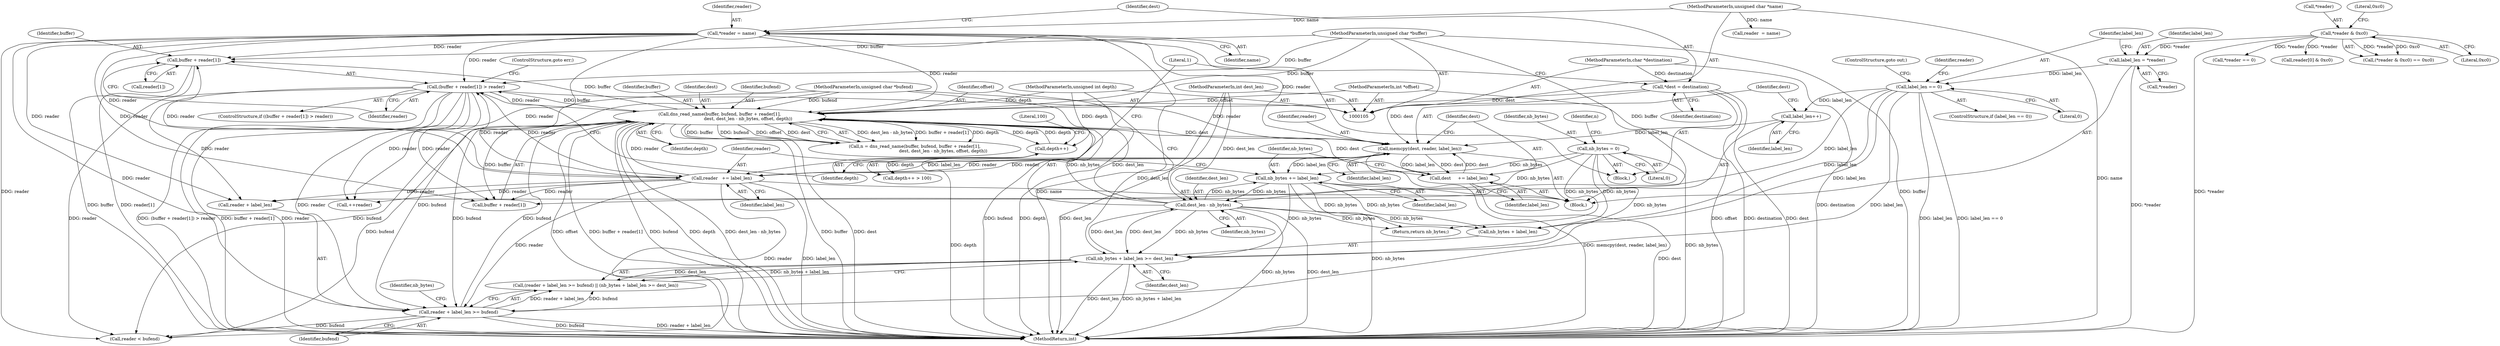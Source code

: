 digraph "0_haproxy_58df5aea0a0c926b2238f65908f5e9f83d1cca25@pointer" {
"1000144" [label="(Call,buffer + reader[1])"];
"1000159" [label="(Call,dns_read_name(buffer, bufend, buffer + reader[1],\n                                         dest, dest_len - nb_bytes, offset, depth))"];
"1000106" [label="(MethodParameterIn,unsigned char *buffer)"];
"1000168" [label="(Call,dest_len - nb_bytes)"];
"1000194" [label="(Call,nb_bytes + label_len >= dest_len)"];
"1000209" [label="(Call,nb_bytes += label_len)"];
"1000202" [label="(Call,memcpy(dest, reader, label_len))"];
"1000206" [label="(Call,dest     += label_len)"];
"1000128" [label="(Call,*dest = destination)"];
"1000109" [label="(MethodParameterIn,char *destination)"];
"1000143" [label="(Call,(buffer + reader[1]) > reader)"];
"1000124" [label="(Call,*reader = name)"];
"1000108" [label="(MethodParameterIn,unsigned char *name)"];
"1000212" [label="(Call,reader   += label_len)"];
"1000200" [label="(Call,label_len++)"];
"1000183" [label="(Call,label_len == 0)"];
"1000178" [label="(Call,label_len = *reader)"];
"1000136" [label="(Call,*reader & 0xc0)"];
"1000115" [label="(Call,nb_bytes = 0)"];
"1000110" [label="(MethodParameterIn,int dest_len)"];
"1000153" [label="(Call,depth++)"];
"1000112" [label="(MethodParameterIn,unsigned int depth)"];
"1000189" [label="(Call,reader + label_len >= bufend)"];
"1000107" [label="(MethodParameterIn,unsigned char *bufend)"];
"1000111" [label="(MethodParameterIn,int *offset)"];
"1000195" [label="(Call,nb_bytes + label_len)"];
"1000204" [label="(Identifier,reader)"];
"1000110" [label="(MethodParameterIn,int dest_len)"];
"1000172" [label="(Identifier,depth)"];
"1000113" [label="(Block,)"];
"1000178" [label="(Call,label_len = *reader)"];
"1000132" [label="(Literal,1)"];
"1000130" [label="(Identifier,destination)"];
"1000180" [label="(Call,*reader)"];
"1000162" [label="(Call,buffer + reader[1])"];
"1000196" [label="(Identifier,nb_bytes)"];
"1000194" [label="(Call,nb_bytes + label_len >= dest_len)"];
"1000116" [label="(Identifier,nb_bytes)"];
"1000198" [label="(Identifier,dest_len)"];
"1000137" [label="(Call,*reader)"];
"1000260" [label="(Return,return nb_bytes;)"];
"1000150" [label="(ControlStructure,goto err;)"];
"1000212" [label="(Call,reader   += label_len)"];
"1000188" [label="(Call,(reader + label_len >= bufend) || (nb_bytes + label_len >= dest_len))"];
"1000224" [label="(Call,reader < bufend)"];
"1000154" [label="(Identifier,depth)"];
"1000182" [label="(ControlStructure,if (label_len == 0))"];
"1000152" [label="(Call,depth++ > 100)"];
"1000207" [label="(Identifier,dest)"];
"1000193" [label="(Identifier,bufend)"];
"1000126" [label="(Identifier,name)"];
"1000216" [label="(Call,reader  = name)"];
"1000107" [label="(MethodParameterIn,unsigned char *bufend)"];
"1000145" [label="(Identifier,buffer)"];
"1000106" [label="(MethodParameterIn,unsigned char *buffer)"];
"1000146" [label="(Call,reader[1])"];
"1000168" [label="(Call,dest_len - nb_bytes)"];
"1000115" [label="(Call,nb_bytes = 0)"];
"1000161" [label="(Identifier,bufend)"];
"1000111" [label="(MethodParameterIn,int *offset)"];
"1000133" [label="(Block,)"];
"1000149" [label="(Identifier,reader)"];
"1000139" [label="(Literal,0xc0)"];
"1000155" [label="(Literal,100)"];
"1000108" [label="(MethodParameterIn,unsigned char *name)"];
"1000203" [label="(Identifier,dest)"];
"1000125" [label="(Identifier,reader)"];
"1000191" [label="(Identifier,reader)"];
"1000206" [label="(Call,dest     += label_len)"];
"1000153" [label="(Call,depth++)"];
"1000230" [label="(Call,reader[0] & 0xc0)"];
"1000124" [label="(Call,*reader = name)"];
"1000112" [label="(MethodParameterIn,unsigned int depth)"];
"1000140" [label="(Literal,0xc0)"];
"1000171" [label="(Identifier,offset)"];
"1000129" [label="(Identifier,dest)"];
"1000135" [label="(Call,(*reader & 0xc0) == 0xc0)"];
"1000209" [label="(Call,nb_bytes += label_len)"];
"1000200" [label="(Call,label_len++)"];
"1000214" [label="(Identifier,label_len)"];
"1000136" [label="(Call,*reader & 0xc0)"];
"1000144" [label="(Call,buffer + reader[1])"];
"1000120" [label="(Identifier,n)"];
"1000184" [label="(Identifier,label_len)"];
"1000244" [label="(Call,*reader == 0)"];
"1000117" [label="(Literal,0)"];
"1000143" [label="(Call,(buffer + reader[1]) > reader)"];
"1000170" [label="(Identifier,nb_bytes)"];
"1000186" [label="(ControlStructure,goto out;)"];
"1000128" [label="(Call,*dest = destination)"];
"1000190" [label="(Call,reader + label_len)"];
"1000258" [label="(Call,++reader)"];
"1000160" [label="(Identifier,buffer)"];
"1000208" [label="(Identifier,label_len)"];
"1000185" [label="(Literal,0)"];
"1000157" [label="(Call,n = dns_read_name(buffer, bufend, buffer + reader[1],\n                                         dest, dest_len - nb_bytes, offset, depth))"];
"1000211" [label="(Identifier,label_len)"];
"1000179" [label="(Identifier,label_len)"];
"1000183" [label="(Call,label_len == 0)"];
"1000201" [label="(Identifier,label_len)"];
"1000265" [label="(MethodReturn,int)"];
"1000202" [label="(Call,memcpy(dest, reader, label_len))"];
"1000169" [label="(Identifier,dest_len)"];
"1000205" [label="(Identifier,label_len)"];
"1000210" [label="(Identifier,nb_bytes)"];
"1000159" [label="(Call,dns_read_name(buffer, bufend, buffer + reader[1],\n                                         dest, dest_len - nb_bytes, offset, depth))"];
"1000142" [label="(ControlStructure,if ((buffer + reader[1]) > reader))"];
"1000213" [label="(Identifier,reader)"];
"1000109" [label="(MethodParameterIn,char *destination)"];
"1000189" [label="(Call,reader + label_len >= bufend)"];
"1000167" [label="(Identifier,dest)"];
"1000144" -> "1000143"  [label="AST: "];
"1000144" -> "1000146"  [label="CFG: "];
"1000145" -> "1000144"  [label="AST: "];
"1000146" -> "1000144"  [label="AST: "];
"1000149" -> "1000144"  [label="CFG: "];
"1000144" -> "1000265"  [label="DDG: buffer"];
"1000144" -> "1000265"  [label="DDG: reader[1]"];
"1000159" -> "1000144"  [label="DDG: buffer"];
"1000106" -> "1000144"  [label="DDG: buffer"];
"1000124" -> "1000144"  [label="DDG: reader"];
"1000212" -> "1000144"  [label="DDG: reader"];
"1000159" -> "1000157"  [label="AST: "];
"1000159" -> "1000172"  [label="CFG: "];
"1000160" -> "1000159"  [label="AST: "];
"1000161" -> "1000159"  [label="AST: "];
"1000162" -> "1000159"  [label="AST: "];
"1000167" -> "1000159"  [label="AST: "];
"1000168" -> "1000159"  [label="AST: "];
"1000171" -> "1000159"  [label="AST: "];
"1000172" -> "1000159"  [label="AST: "];
"1000157" -> "1000159"  [label="CFG: "];
"1000159" -> "1000265"  [label="DDG: dest_len - nb_bytes"];
"1000159" -> "1000265"  [label="DDG: depth"];
"1000159" -> "1000265"  [label="DDG: buffer"];
"1000159" -> "1000265"  [label="DDG: dest"];
"1000159" -> "1000265"  [label="DDG: offset"];
"1000159" -> "1000265"  [label="DDG: buffer + reader[1]"];
"1000159" -> "1000265"  [label="DDG: bufend"];
"1000159" -> "1000143"  [label="DDG: buffer"];
"1000159" -> "1000153"  [label="DDG: depth"];
"1000159" -> "1000157"  [label="DDG: dest_len - nb_bytes"];
"1000159" -> "1000157"  [label="DDG: buffer + reader[1]"];
"1000159" -> "1000157"  [label="DDG: depth"];
"1000159" -> "1000157"  [label="DDG: buffer"];
"1000159" -> "1000157"  [label="DDG: bufend"];
"1000159" -> "1000157"  [label="DDG: offset"];
"1000159" -> "1000157"  [label="DDG: dest"];
"1000106" -> "1000159"  [label="DDG: buffer"];
"1000168" -> "1000159"  [label="DDG: dest_len"];
"1000168" -> "1000159"  [label="DDG: nb_bytes"];
"1000143" -> "1000159"  [label="DDG: reader"];
"1000124" -> "1000159"  [label="DDG: reader"];
"1000212" -> "1000159"  [label="DDG: reader"];
"1000153" -> "1000159"  [label="DDG: depth"];
"1000112" -> "1000159"  [label="DDG: depth"];
"1000189" -> "1000159"  [label="DDG: bufend"];
"1000107" -> "1000159"  [label="DDG: bufend"];
"1000111" -> "1000159"  [label="DDG: offset"];
"1000128" -> "1000159"  [label="DDG: dest"];
"1000206" -> "1000159"  [label="DDG: dest"];
"1000159" -> "1000162"  [label="DDG: buffer"];
"1000159" -> "1000189"  [label="DDG: bufend"];
"1000159" -> "1000202"  [label="DDG: dest"];
"1000159" -> "1000224"  [label="DDG: bufend"];
"1000106" -> "1000105"  [label="AST: "];
"1000106" -> "1000265"  [label="DDG: buffer"];
"1000106" -> "1000143"  [label="DDG: buffer"];
"1000106" -> "1000162"  [label="DDG: buffer"];
"1000168" -> "1000170"  [label="CFG: "];
"1000169" -> "1000168"  [label="AST: "];
"1000170" -> "1000168"  [label="AST: "];
"1000171" -> "1000168"  [label="CFG: "];
"1000168" -> "1000265"  [label="DDG: dest_len"];
"1000168" -> "1000265"  [label="DDG: nb_bytes"];
"1000194" -> "1000168"  [label="DDG: dest_len"];
"1000110" -> "1000168"  [label="DDG: dest_len"];
"1000209" -> "1000168"  [label="DDG: nb_bytes"];
"1000115" -> "1000168"  [label="DDG: nb_bytes"];
"1000168" -> "1000194"  [label="DDG: nb_bytes"];
"1000168" -> "1000194"  [label="DDG: dest_len"];
"1000168" -> "1000195"  [label="DDG: nb_bytes"];
"1000168" -> "1000209"  [label="DDG: nb_bytes"];
"1000168" -> "1000260"  [label="DDG: nb_bytes"];
"1000194" -> "1000188"  [label="AST: "];
"1000194" -> "1000198"  [label="CFG: "];
"1000195" -> "1000194"  [label="AST: "];
"1000198" -> "1000194"  [label="AST: "];
"1000188" -> "1000194"  [label="CFG: "];
"1000194" -> "1000265"  [label="DDG: nb_bytes + label_len"];
"1000194" -> "1000265"  [label="DDG: dest_len"];
"1000194" -> "1000188"  [label="DDG: nb_bytes + label_len"];
"1000194" -> "1000188"  [label="DDG: dest_len"];
"1000209" -> "1000194"  [label="DDG: nb_bytes"];
"1000115" -> "1000194"  [label="DDG: nb_bytes"];
"1000183" -> "1000194"  [label="DDG: label_len"];
"1000110" -> "1000194"  [label="DDG: dest_len"];
"1000209" -> "1000133"  [label="AST: "];
"1000209" -> "1000211"  [label="CFG: "];
"1000210" -> "1000209"  [label="AST: "];
"1000211" -> "1000209"  [label="AST: "];
"1000213" -> "1000209"  [label="CFG: "];
"1000209" -> "1000265"  [label="DDG: nb_bytes"];
"1000209" -> "1000195"  [label="DDG: nb_bytes"];
"1000202" -> "1000209"  [label="DDG: label_len"];
"1000115" -> "1000209"  [label="DDG: nb_bytes"];
"1000209" -> "1000260"  [label="DDG: nb_bytes"];
"1000202" -> "1000133"  [label="AST: "];
"1000202" -> "1000205"  [label="CFG: "];
"1000203" -> "1000202"  [label="AST: "];
"1000204" -> "1000202"  [label="AST: "];
"1000205" -> "1000202"  [label="AST: "];
"1000207" -> "1000202"  [label="CFG: "];
"1000202" -> "1000265"  [label="DDG: memcpy(dest, reader, label_len)"];
"1000206" -> "1000202"  [label="DDG: dest"];
"1000128" -> "1000202"  [label="DDG: dest"];
"1000143" -> "1000202"  [label="DDG: reader"];
"1000124" -> "1000202"  [label="DDG: reader"];
"1000212" -> "1000202"  [label="DDG: reader"];
"1000200" -> "1000202"  [label="DDG: label_len"];
"1000202" -> "1000206"  [label="DDG: label_len"];
"1000202" -> "1000206"  [label="DDG: dest"];
"1000202" -> "1000212"  [label="DDG: label_len"];
"1000202" -> "1000212"  [label="DDG: reader"];
"1000206" -> "1000133"  [label="AST: "];
"1000206" -> "1000208"  [label="CFG: "];
"1000207" -> "1000206"  [label="AST: "];
"1000208" -> "1000206"  [label="AST: "];
"1000210" -> "1000206"  [label="CFG: "];
"1000206" -> "1000265"  [label="DDG: dest"];
"1000128" -> "1000113"  [label="AST: "];
"1000128" -> "1000130"  [label="CFG: "];
"1000129" -> "1000128"  [label="AST: "];
"1000130" -> "1000128"  [label="AST: "];
"1000132" -> "1000128"  [label="CFG: "];
"1000128" -> "1000265"  [label="DDG: destination"];
"1000128" -> "1000265"  [label="DDG: dest"];
"1000109" -> "1000128"  [label="DDG: destination"];
"1000109" -> "1000105"  [label="AST: "];
"1000109" -> "1000265"  [label="DDG: destination"];
"1000143" -> "1000142"  [label="AST: "];
"1000143" -> "1000149"  [label="CFG: "];
"1000149" -> "1000143"  [label="AST: "];
"1000150" -> "1000143"  [label="CFG: "];
"1000154" -> "1000143"  [label="CFG: "];
"1000143" -> "1000265"  [label="DDG: buffer + reader[1]"];
"1000143" -> "1000265"  [label="DDG: reader"];
"1000143" -> "1000265"  [label="DDG: (buffer + reader[1]) > reader"];
"1000124" -> "1000143"  [label="DDG: reader"];
"1000212" -> "1000143"  [label="DDG: reader"];
"1000143" -> "1000162"  [label="DDG: reader"];
"1000143" -> "1000189"  [label="DDG: reader"];
"1000143" -> "1000190"  [label="DDG: reader"];
"1000143" -> "1000212"  [label="DDG: reader"];
"1000143" -> "1000224"  [label="DDG: reader"];
"1000143" -> "1000258"  [label="DDG: reader"];
"1000124" -> "1000113"  [label="AST: "];
"1000124" -> "1000126"  [label="CFG: "];
"1000125" -> "1000124"  [label="AST: "];
"1000126" -> "1000124"  [label="AST: "];
"1000129" -> "1000124"  [label="CFG: "];
"1000124" -> "1000265"  [label="DDG: name"];
"1000108" -> "1000124"  [label="DDG: name"];
"1000124" -> "1000162"  [label="DDG: reader"];
"1000124" -> "1000189"  [label="DDG: reader"];
"1000124" -> "1000190"  [label="DDG: reader"];
"1000124" -> "1000212"  [label="DDG: reader"];
"1000124" -> "1000224"  [label="DDG: reader"];
"1000124" -> "1000258"  [label="DDG: reader"];
"1000108" -> "1000105"  [label="AST: "];
"1000108" -> "1000265"  [label="DDG: name"];
"1000108" -> "1000216"  [label="DDG: name"];
"1000212" -> "1000133"  [label="AST: "];
"1000212" -> "1000214"  [label="CFG: "];
"1000213" -> "1000212"  [label="AST: "];
"1000214" -> "1000212"  [label="AST: "];
"1000132" -> "1000212"  [label="CFG: "];
"1000212" -> "1000265"  [label="DDG: label_len"];
"1000212" -> "1000162"  [label="DDG: reader"];
"1000212" -> "1000189"  [label="DDG: reader"];
"1000212" -> "1000190"  [label="DDG: reader"];
"1000212" -> "1000224"  [label="DDG: reader"];
"1000212" -> "1000258"  [label="DDG: reader"];
"1000200" -> "1000133"  [label="AST: "];
"1000200" -> "1000201"  [label="CFG: "];
"1000201" -> "1000200"  [label="AST: "];
"1000203" -> "1000200"  [label="CFG: "];
"1000183" -> "1000200"  [label="DDG: label_len"];
"1000183" -> "1000182"  [label="AST: "];
"1000183" -> "1000185"  [label="CFG: "];
"1000184" -> "1000183"  [label="AST: "];
"1000185" -> "1000183"  [label="AST: "];
"1000186" -> "1000183"  [label="CFG: "];
"1000191" -> "1000183"  [label="CFG: "];
"1000183" -> "1000265"  [label="DDG: label_len"];
"1000183" -> "1000265"  [label="DDG: label_len == 0"];
"1000178" -> "1000183"  [label="DDG: label_len"];
"1000183" -> "1000189"  [label="DDG: label_len"];
"1000183" -> "1000190"  [label="DDG: label_len"];
"1000183" -> "1000195"  [label="DDG: label_len"];
"1000178" -> "1000133"  [label="AST: "];
"1000178" -> "1000180"  [label="CFG: "];
"1000179" -> "1000178"  [label="AST: "];
"1000180" -> "1000178"  [label="AST: "];
"1000184" -> "1000178"  [label="CFG: "];
"1000178" -> "1000265"  [label="DDG: *reader"];
"1000136" -> "1000178"  [label="DDG: *reader"];
"1000136" -> "1000135"  [label="AST: "];
"1000136" -> "1000139"  [label="CFG: "];
"1000137" -> "1000136"  [label="AST: "];
"1000139" -> "1000136"  [label="AST: "];
"1000140" -> "1000136"  [label="CFG: "];
"1000136" -> "1000265"  [label="DDG: *reader"];
"1000136" -> "1000135"  [label="DDG: *reader"];
"1000136" -> "1000135"  [label="DDG: 0xc0"];
"1000136" -> "1000230"  [label="DDG: *reader"];
"1000136" -> "1000244"  [label="DDG: *reader"];
"1000115" -> "1000113"  [label="AST: "];
"1000115" -> "1000117"  [label="CFG: "];
"1000116" -> "1000115"  [label="AST: "];
"1000117" -> "1000115"  [label="AST: "];
"1000120" -> "1000115"  [label="CFG: "];
"1000115" -> "1000265"  [label="DDG: nb_bytes"];
"1000115" -> "1000195"  [label="DDG: nb_bytes"];
"1000115" -> "1000260"  [label="DDG: nb_bytes"];
"1000110" -> "1000105"  [label="AST: "];
"1000110" -> "1000265"  [label="DDG: dest_len"];
"1000153" -> "1000152"  [label="AST: "];
"1000153" -> "1000154"  [label="CFG: "];
"1000154" -> "1000153"  [label="AST: "];
"1000155" -> "1000153"  [label="CFG: "];
"1000153" -> "1000265"  [label="DDG: depth"];
"1000153" -> "1000152"  [label="DDG: depth"];
"1000112" -> "1000153"  [label="DDG: depth"];
"1000112" -> "1000105"  [label="AST: "];
"1000112" -> "1000265"  [label="DDG: depth"];
"1000189" -> "1000188"  [label="AST: "];
"1000189" -> "1000193"  [label="CFG: "];
"1000190" -> "1000189"  [label="AST: "];
"1000193" -> "1000189"  [label="AST: "];
"1000196" -> "1000189"  [label="CFG: "];
"1000188" -> "1000189"  [label="CFG: "];
"1000189" -> "1000265"  [label="DDG: reader + label_len"];
"1000189" -> "1000265"  [label="DDG: bufend"];
"1000189" -> "1000188"  [label="DDG: reader + label_len"];
"1000189" -> "1000188"  [label="DDG: bufend"];
"1000107" -> "1000189"  [label="DDG: bufend"];
"1000189" -> "1000224"  [label="DDG: bufend"];
"1000107" -> "1000105"  [label="AST: "];
"1000107" -> "1000265"  [label="DDG: bufend"];
"1000107" -> "1000224"  [label="DDG: bufend"];
"1000111" -> "1000105"  [label="AST: "];
"1000111" -> "1000265"  [label="DDG: offset"];
}
